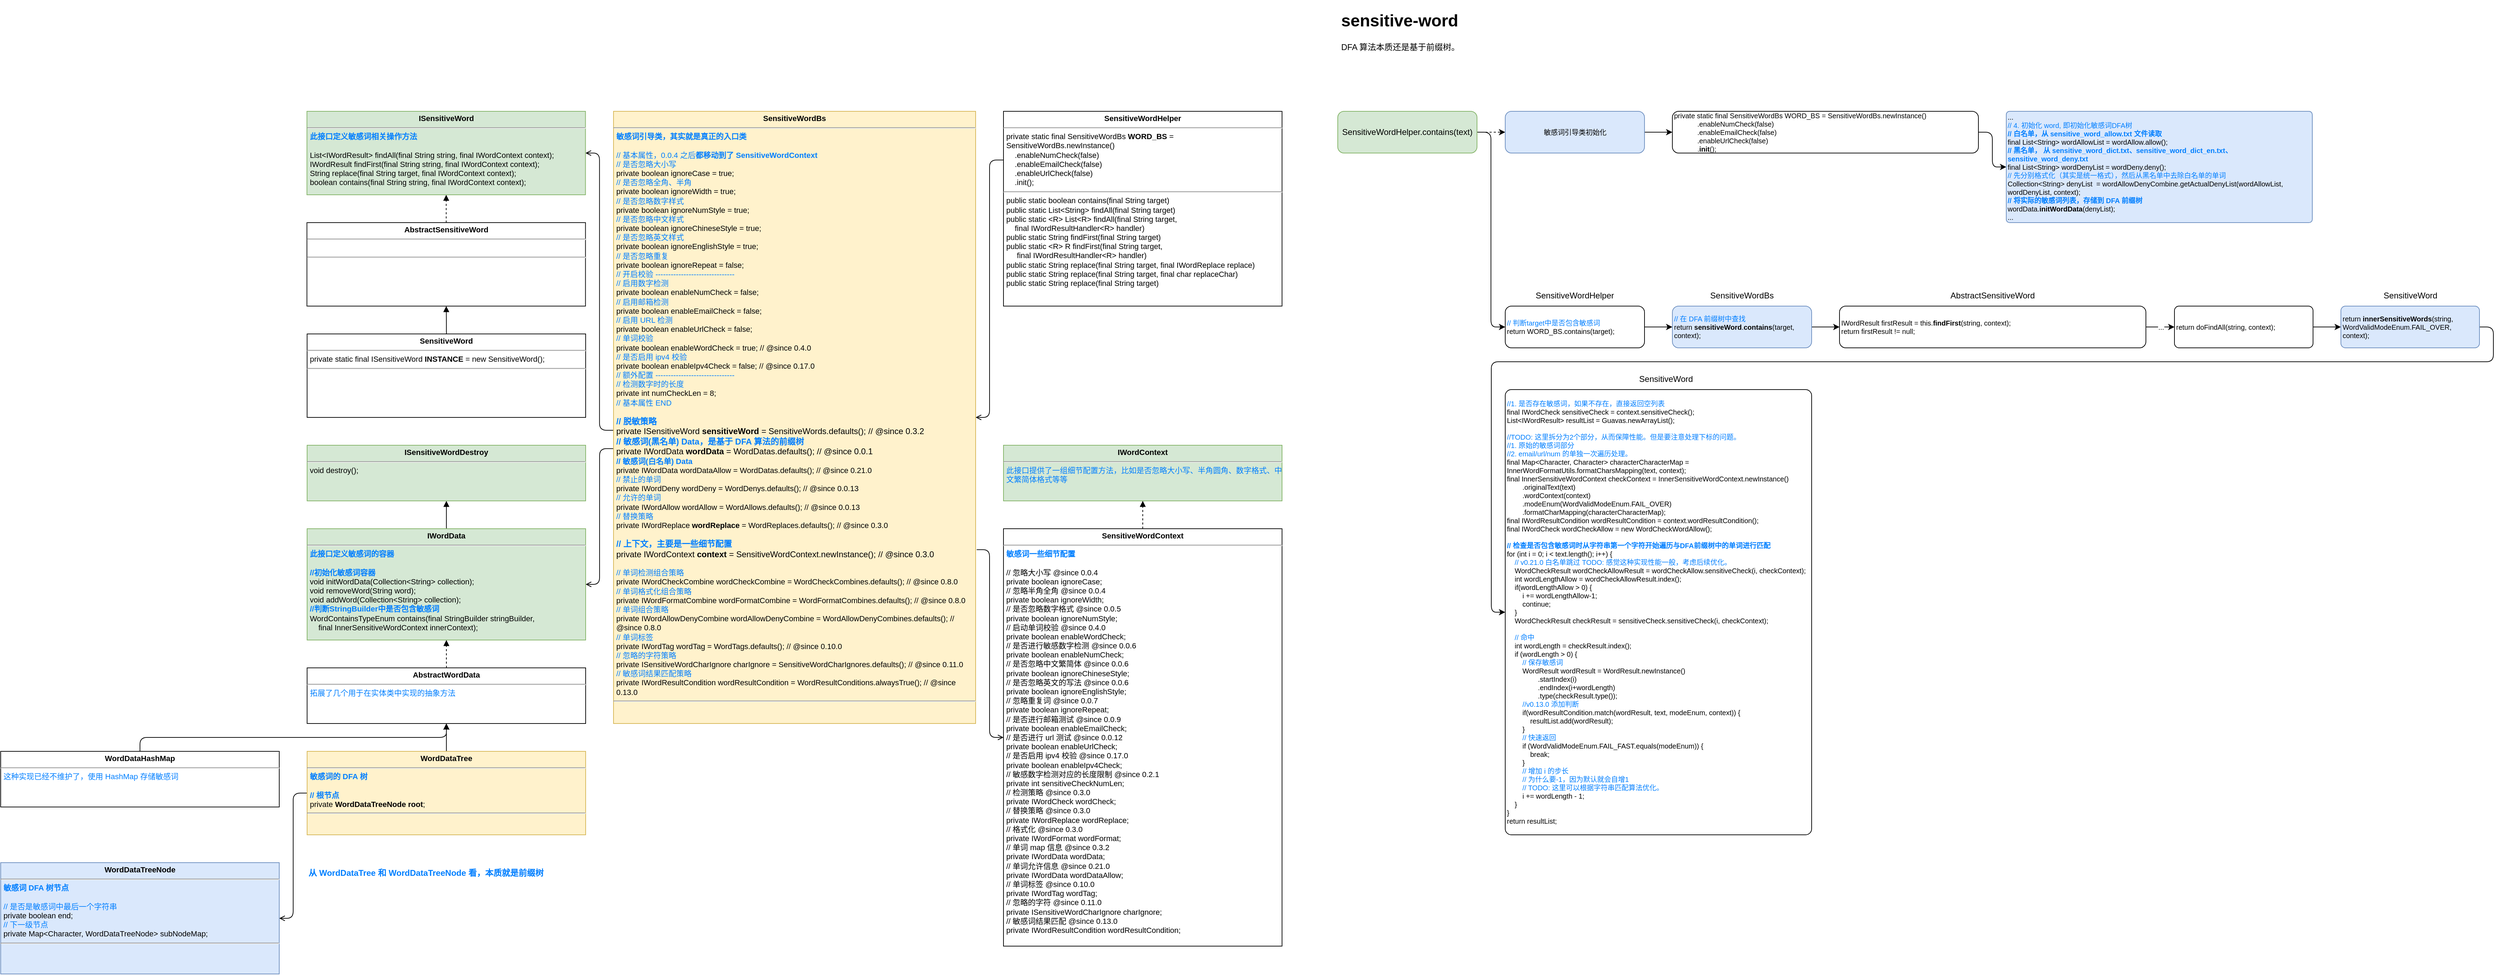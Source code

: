 <mxfile version="21.6.5" type="device">
  <diagram name="第 1 页" id="9-jG8Bx75-vLn99rkrJh">
    <mxGraphModel dx="4687" dy="1352" grid="1" gridSize="10" guides="1" tooltips="1" connect="1" arrows="1" fold="1" page="1" pageScale="1" pageWidth="827" pageHeight="1169" math="0" shadow="0">
      <root>
        <mxCell id="0" />
        <mxCell id="1" parent="0" />
        <mxCell id="nTh2Wce-gcxsKmlugGwa-1" value="&lt;h1&gt;sensitive-word&lt;/h1&gt;&lt;p&gt;DFA 算法本质还是基于前缀树。&lt;/p&gt;" style="text;html=1;strokeColor=none;fillColor=none;spacing=5;spacingTop=-20;whiteSpace=wrap;overflow=hidden;rounded=0;" vertex="1" parent="1">
          <mxGeometry x="40" y="10" width="400" height="110" as="geometry" />
        </mxCell>
        <mxCell id="nTh2Wce-gcxsKmlugGwa-4" style="edgeStyle=orthogonalEdgeStyle;rounded=1;orthogonalLoop=1;jettySize=auto;html=1;exitX=0;exitY=0.25;exitDx=0;exitDy=0;endArrow=open;endFill=0;" edge="1" parent="1" source="nTh2Wce-gcxsKmlugGwa-2" target="nTh2Wce-gcxsKmlugGwa-3">
          <mxGeometry relative="1" as="geometry" />
        </mxCell>
        <mxCell id="nTh2Wce-gcxsKmlugGwa-2" value="&lt;p style=&quot;margin: 4px 0px 0px; text-align: center; font-size: 11px;&quot;&gt;&lt;b style=&quot;font-size: 11px;&quot;&gt;SensitiveWordHelper&lt;/b&gt;&lt;br style=&quot;font-size: 11px;&quot;&gt;&lt;/p&gt;&lt;hr style=&quot;font-size: 11px;&quot;&gt;&lt;p style=&quot;margin: 0px 0px 0px 4px; font-size: 11px;&quot;&gt;private static final SensitiveWordBs &lt;b style=&quot;font-size: 11px;&quot;&gt;WORD_BS&lt;/b&gt; = SensitiveWordBs.newInstance()&lt;/p&gt;&lt;p style=&quot;margin: 0px 0px 0px 4px; font-size: 11px;&quot;&gt;&amp;nbsp; &amp;nbsp; .enableNumCheck(false)&lt;/p&gt;&lt;p style=&quot;margin: 0px 0px 0px 4px; font-size: 11px;&quot;&gt;&amp;nbsp; &amp;nbsp; .enableEmailCheck(false)&lt;/p&gt;&lt;p style=&quot;margin: 0px 0px 0px 4px; font-size: 11px;&quot;&gt;&amp;nbsp; &amp;nbsp; .enableUrlCheck(false)&lt;/p&gt;&lt;p style=&quot;margin: 0px 0px 0px 4px; font-size: 11px;&quot;&gt;&amp;nbsp; &amp;nbsp; .init();&lt;/p&gt;&lt;hr style=&quot;font-size: 11px;&quot;&gt;&lt;p style=&quot;margin: 0px 0px 0px 4px; font-size: 11px;&quot;&gt;public static boolean contains(final String target)&lt;br style=&quot;font-size: 11px;&quot;&gt;&lt;/p&gt;&lt;p style=&quot;margin: 0px 0px 0px 4px; font-size: 11px;&quot;&gt;public static List&amp;lt;String&amp;gt; findAll(final String target)&lt;br style=&quot;font-size: 11px;&quot;&gt;&lt;/p&gt;&lt;p style=&quot;margin: 0px 0px 0px 4px; font-size: 11px;&quot;&gt;public static &amp;lt;R&amp;gt; List&amp;lt;R&amp;gt; findAll(final String target,&lt;/p&gt;&lt;p style=&quot;margin: 0px 0px 0px 4px; font-size: 11px;&quot;&gt;&amp;nbsp; &amp;nbsp; final IWordResultHandler&amp;lt;R&amp;gt; handler)&lt;/p&gt;&lt;p style=&quot;margin: 0px 0px 0px 4px; font-size: 11px;&quot;&gt;public static String findFirst(final String target)&lt;br style=&quot;font-size: 11px;&quot;&gt;&lt;/p&gt;&lt;p style=&quot;border-color: var(--border-color); margin: 0px 0px 0px 4px; font-size: 11px;&quot;&gt;public static &amp;lt;R&amp;gt; R findFirst(final String target,&lt;/p&gt;&lt;p style=&quot;border-color: var(--border-color); margin: 0px 0px 0px 4px; font-size: 11px;&quot;&gt;&amp;nbsp; &amp;nbsp; &amp;nbsp;final IWordResultHandler&amp;lt;R&amp;gt; handler)&lt;/p&gt;&lt;p style=&quot;margin: 0px 0px 0px 4px; font-size: 11px;&quot;&gt;public static String replace(final String target, final IWordReplace replace)&lt;br style=&quot;font-size: 11px;&quot;&gt;&lt;/p&gt;&lt;p style=&quot;margin: 0px 0px 0px 4px; font-size: 11px;&quot;&gt;public static String replace(final String target, final char replaceChar)&lt;br style=&quot;font-size: 11px;&quot;&gt;&lt;/p&gt;&lt;p style=&quot;margin: 0px 0px 0px 4px; font-size: 11px;&quot;&gt;public static String replace(final String target)&lt;br style=&quot;font-size: 11px;&quot;&gt;&lt;/p&gt;&lt;p style=&quot;margin: 0px 0px 0px 4px; font-size: 11px;&quot;&gt;&lt;br style=&quot;font-size: 11px;&quot;&gt;&lt;/p&gt;" style="verticalAlign=top;align=left;overflow=fill;fontSize=11;fontFamily=Helvetica;html=1;whiteSpace=wrap;" vertex="1" parent="1">
          <mxGeometry x="-440" y="160" width="400" height="280" as="geometry" />
        </mxCell>
        <mxCell id="nTh2Wce-gcxsKmlugGwa-25" style="edgeStyle=orthogonalEdgeStyle;rounded=1;orthogonalLoop=1;jettySize=auto;html=1;exitX=0.001;exitY=0.521;exitDx=0;exitDy=0;endArrow=open;endFill=0;exitPerimeter=0;" edge="1" parent="1" source="nTh2Wce-gcxsKmlugGwa-3" target="nTh2Wce-gcxsKmlugGwa-29">
          <mxGeometry relative="1" as="geometry" />
        </mxCell>
        <mxCell id="nTh2Wce-gcxsKmlugGwa-46" style="edgeStyle=orthogonalEdgeStyle;rounded=1;orthogonalLoop=1;jettySize=auto;html=1;exitX=1.003;exitY=0.716;exitDx=0;exitDy=0;endArrow=open;endFill=0;exitPerimeter=0;" edge="1" parent="1" source="nTh2Wce-gcxsKmlugGwa-3" target="nTh2Wce-gcxsKmlugGwa-44">
          <mxGeometry relative="1" as="geometry" />
        </mxCell>
        <mxCell id="nTh2Wce-gcxsKmlugGwa-47" style="edgeStyle=orthogonalEdgeStyle;rounded=1;orthogonalLoop=1;jettySize=auto;html=1;exitX=-0.001;exitY=0.551;exitDx=0;exitDy=0;endArrow=open;endFill=0;exitPerimeter=0;" edge="1" parent="1" source="nTh2Wce-gcxsKmlugGwa-3" target="nTh2Wce-gcxsKmlugGwa-31">
          <mxGeometry relative="1" as="geometry" />
        </mxCell>
        <mxCell id="nTh2Wce-gcxsKmlugGwa-3" value="&lt;p style=&quot;margin: 4px 0px 0px; text-align: center; font-size: 11px;&quot;&gt;&lt;b style=&quot;font-size: 11px;&quot;&gt;SensitiveWordBs&lt;/b&gt;&lt;br style=&quot;font-size: 11px;&quot;&gt;&lt;/p&gt;&lt;hr style=&quot;font-size: 11px;&quot;&gt;&lt;p style=&quot;margin: 0px 0px 0px 4px; font-size: 11px;&quot;&gt;&lt;font color=&quot;#007fff&quot; style=&quot;font-size: 11px;&quot;&gt;&lt;b style=&quot;font-size: 11px;&quot;&gt;敏感词引导类，其实就是真正的入口类&lt;br style=&quot;font-size: 11px;&quot;&gt;&lt;/b&gt;&lt;/font&gt;&lt;br style=&quot;font-size: 11px;&quot;&gt;&lt;/p&gt;&lt;p style=&quot;margin: 0px 0px 0px 4px; font-size: 11px;&quot;&gt;&lt;font color=&quot;#007fff&quot;&gt;// 基本属性，0.0.4 之后&lt;b&gt;都移动到了 SensitiveWordContext&amp;nbsp;&lt;/b&gt;&lt;/font&gt;&lt;/p&gt;&lt;p style=&quot;margin: 0px 0px 0px 4px; font-size: 11px;&quot;&gt;&lt;font color=&quot;#007fff&quot;&gt;// 是否忽略大小写&lt;/font&gt;&lt;/p&gt;&lt;p style=&quot;margin: 0px 0px 0px 4px; font-size: 11px;&quot;&gt;private boolean ignoreCase = true;&lt;/p&gt;&lt;p style=&quot;margin: 0px 0px 0px 4px; font-size: 11px;&quot;&gt;&lt;font color=&quot;#007fff&quot;&gt;// 是否忽略全角、半角&lt;/font&gt;&lt;/p&gt;&lt;p style=&quot;margin: 0px 0px 0px 4px; font-size: 11px;&quot;&gt;private boolean ignoreWidth = true;&lt;/p&gt;&lt;p style=&quot;margin: 0px 0px 0px 4px; font-size: 11px;&quot;&gt;&lt;font color=&quot;#007fff&quot;&gt;// 是否忽略数字样式&lt;/font&gt;&lt;/p&gt;&lt;p style=&quot;margin: 0px 0px 0px 4px; font-size: 11px;&quot;&gt;private boolean ignoreNumStyle = true;&lt;/p&gt;&lt;p style=&quot;margin: 0px 0px 0px 4px; font-size: 11px;&quot;&gt;&lt;font color=&quot;#007fff&quot;&gt;// 是否忽略中文样式&lt;/font&gt;&lt;/p&gt;&lt;p style=&quot;margin: 0px 0px 0px 4px; font-size: 11px;&quot;&gt;private boolean ignoreChineseStyle = true;&lt;/p&gt;&lt;p style=&quot;margin: 0px 0px 0px 4px; font-size: 11px;&quot;&gt;&lt;font color=&quot;#007fff&quot;&gt;// 是否忽略英文样式&lt;/font&gt;&lt;/p&gt;&lt;p style=&quot;margin: 0px 0px 0px 4px; font-size: 11px;&quot;&gt;private boolean ignoreEnglishStyle = true;&lt;/p&gt;&lt;p style=&quot;margin: 0px 0px 0px 4px; font-size: 11px;&quot;&gt;&lt;font color=&quot;#007fff&quot;&gt;// 是否忽略重复&lt;/font&gt;&lt;/p&gt;&lt;p style=&quot;margin: 0px 0px 0px 4px; font-size: 11px;&quot;&gt;private boolean ignoreRepeat = false;&lt;/p&gt;&lt;p style=&quot;margin: 0px 0px 0px 4px; font-size: 11px;&quot;&gt;&lt;font color=&quot;#007fff&quot;&gt;// 开启校验 -------------------------------&lt;/font&gt;&lt;/p&gt;&lt;p style=&quot;margin: 0px 0px 0px 4px; font-size: 11px;&quot;&gt;&lt;font color=&quot;#007fff&quot;&gt;// 启用数字检测&lt;/font&gt;&lt;/p&gt;&lt;p style=&quot;margin: 0px 0px 0px 4px; font-size: 11px;&quot;&gt;private boolean enableNumCheck = false;&lt;/p&gt;&lt;p style=&quot;margin: 0px 0px 0px 4px; font-size: 11px;&quot;&gt;&lt;font color=&quot;#007fff&quot;&gt;// 启用邮箱检测&lt;/font&gt;&lt;/p&gt;&lt;p style=&quot;margin: 0px 0px 0px 4px; font-size: 11px;&quot;&gt;private boolean enableEmailCheck = false;&lt;/p&gt;&lt;p style=&quot;margin: 0px 0px 0px 4px; font-size: 11px;&quot;&gt;&lt;font color=&quot;#007fff&quot;&gt;// 启用 URL 检测&lt;/font&gt;&lt;/p&gt;&lt;p style=&quot;margin: 0px 0px 0px 4px; font-size: 11px;&quot;&gt;private boolean enableUrlCheck = false;&lt;/p&gt;&lt;p style=&quot;margin: 0px 0px 0px 4px; font-size: 11px;&quot;&gt;&lt;font color=&quot;#007fff&quot;&gt;// 单词校验&lt;/font&gt;&lt;/p&gt;&lt;p style=&quot;margin: 0px 0px 0px 4px; font-size: 11px;&quot;&gt;private boolean enableWordCheck = true; // @since 0.4.0&lt;/p&gt;&lt;p style=&quot;margin: 0px 0px 0px 4px; font-size: 11px;&quot;&gt;&lt;font color=&quot;#007fff&quot;&gt;// 是否启用 ipv4 校验&lt;/font&gt;&lt;/p&gt;&lt;p style=&quot;margin: 0px 0px 0px 4px; font-size: 11px;&quot;&gt;private boolean enableIpv4Check = false; // @since 0.17.0&lt;/p&gt;&lt;p style=&quot;margin: 0px 0px 0px 4px; font-size: 11px;&quot;&gt;&lt;font color=&quot;#007fff&quot;&gt;// 额外配置 -------------------------------&lt;/font&gt;&lt;/p&gt;&lt;p style=&quot;margin: 0px 0px 0px 4px; font-size: 11px;&quot;&gt;&lt;font color=&quot;#007fff&quot;&gt;// 检测数字时的长度&lt;/font&gt;&lt;/p&gt;&lt;p style=&quot;margin: 0px 0px 0px 4px; font-size: 11px;&quot;&gt;private int numCheckLen = 8;&lt;/p&gt;&lt;p style=&quot;margin: 0px 0px 0px 4px; font-size: 11px;&quot;&gt;&lt;font color=&quot;#007fff&quot;&gt;// 基本属性 END&amp;nbsp;&lt;/font&gt;&lt;/p&gt;&lt;p style=&quot;margin: 0px 0px 0px 4px; font-size: 11px;&quot;&gt;&lt;br&gt;&lt;/p&gt;&lt;p style=&quot;margin: 0px 0px 0px 4px; font-size: 12px;&quot;&gt;&lt;font style=&quot;font-size: 12px;&quot; color=&quot;#007fff&quot;&gt;&lt;b style=&quot;&quot;&gt;// 脱敏策略&lt;/b&gt;&lt;/font&gt;&lt;/p&gt;&lt;p style=&quot;margin: 0px 0px 0px 4px; font-size: 12px;&quot;&gt;private ISensitiveWord &lt;b&gt;sensitiveWord&lt;/b&gt; = SensitiveWords.defaults(); // @since 0.3.2&lt;/p&gt;&lt;p style=&quot;margin: 0px 0px 0px 4px; font-size: 12px;&quot;&gt;&lt;font style=&quot;font-size: 12px;&quot; color=&quot;#007fff&quot;&gt;&lt;b style=&quot;&quot;&gt;// 敏感词(黑名单) Data，是基于 DFA 算法的前缀树&lt;/b&gt;&lt;/font&gt;&lt;/p&gt;&lt;p style=&quot;margin: 0px 0px 0px 4px; font-size: 12px;&quot;&gt;private IWordData &lt;b&gt;wordData&lt;/b&gt; = WordDatas.defaults(); // @since 0.0.1&lt;/p&gt;&lt;p style=&quot;margin: 0px 0px 0px 4px; font-size: 11px;&quot;&gt;&lt;font color=&quot;#007fff&quot;&gt;&lt;b&gt;// 敏感词(白名单) Data&lt;/b&gt;&lt;/font&gt;&lt;/p&gt;&lt;p style=&quot;margin: 0px 0px 0px 4px; font-size: 11px;&quot;&gt;private IWordData wordDataAllow = WordDatas.defaults(); // @since 0.21.0&lt;/p&gt;&lt;p style=&quot;margin: 0px 0px 0px 4px; font-size: 11px;&quot;&gt;&lt;font color=&quot;#007fff&quot;&gt;// 禁止的单词&lt;/font&gt;&lt;/p&gt;&lt;p style=&quot;margin: 0px 0px 0px 4px; font-size: 11px;&quot;&gt;private IWordDeny wordDeny = WordDenys.defaults(); // @since 0.0.13&lt;/p&gt;&lt;p style=&quot;margin: 0px 0px 0px 4px; font-size: 11px;&quot;&gt;&lt;font color=&quot;#007fff&quot;&gt;// 允许的单词&lt;/font&gt;&lt;/p&gt;&lt;p style=&quot;margin: 0px 0px 0px 4px; font-size: 11px;&quot;&gt;private IWordAllow wordAllow = WordAllows.defaults(); // @since 0.0.13&lt;/p&gt;&lt;p style=&quot;margin: 0px 0px 0px 4px; font-size: 11px;&quot;&gt;&lt;font color=&quot;#007fff&quot;&gt;// 替换策略&lt;/font&gt;&lt;/p&gt;&lt;p style=&quot;margin: 0px 0px 0px 4px; font-size: 11px;&quot;&gt;private IWordReplace &lt;b&gt;wordReplace&lt;/b&gt; = WordReplaces.defaults(); // @since 0.3.0&lt;/p&gt;&lt;p style=&quot;margin: 0px 0px 0px 4px; font-size: 11px;&quot;&gt;&lt;br style=&quot;font-size: 11px;&quot;&gt;&lt;/p&gt;&lt;p style=&quot;margin: 0px 0px 0px 4px; font-size: 12px;&quot;&gt;&lt;font style=&quot;font-size: 12px;&quot; color=&quot;#007fff&quot;&gt;&lt;b style=&quot;&quot;&gt;// 上下文，主要是一些细节配置&lt;/b&gt;&lt;/font&gt;&lt;/p&gt;&lt;p style=&quot;margin: 0px 0px 0px 4px; font-size: 12px;&quot;&gt;private IWordContext &lt;b&gt;context&lt;/b&gt; = SensitiveWordContext.newInstance(); // @since 0.3.0&lt;/p&gt;&lt;p style=&quot;margin: 0px 0px 0px 4px; font-size: 11px;&quot;&gt;&lt;br style=&quot;font-size: 11px;&quot;&gt;&lt;/p&gt;&lt;p style=&quot;margin: 0px 0px 0px 4px; font-size: 11px;&quot;&gt;&lt;font color=&quot;#007fff&quot;&gt;// 单词检测组合策略&lt;/font&gt;&lt;/p&gt;&lt;p style=&quot;margin: 0px 0px 0px 4px; font-size: 11px;&quot;&gt;private IWordCheckCombine wordCheckCombine = WordCheckCombines.defaults(); // @since 0.8.0&lt;/p&gt;&lt;p style=&quot;margin: 0px 0px 0px 4px; font-size: 11px;&quot;&gt;&lt;font color=&quot;#007fff&quot;&gt;// 单词格式化组合策略&lt;/font&gt;&lt;/p&gt;&lt;p style=&quot;margin: 0px 0px 0px 4px; font-size: 11px;&quot;&gt;private IWordFormatCombine wordFormatCombine = WordFormatCombines.defaults(); // @since 0.8.0&lt;/p&gt;&lt;p style=&quot;margin: 0px 0px 0px 4px; font-size: 11px;&quot;&gt;&lt;font color=&quot;#007fff&quot;&gt;// 单词组合策略&lt;/font&gt;&lt;/p&gt;&lt;p style=&quot;margin: 0px 0px 0px 4px; font-size: 11px;&quot;&gt;private IWordAllowDenyCombine wordAllowDenyCombine = WordAllowDenyCombines.defaults(); // @since 0.8.0&lt;/p&gt;&lt;p style=&quot;margin: 0px 0px 0px 4px; font-size: 11px;&quot;&gt;&lt;font color=&quot;#007fff&quot;&gt;// 单词标签&lt;/font&gt;&lt;/p&gt;&lt;p style=&quot;margin: 0px 0px 0px 4px; font-size: 11px;&quot;&gt;private IWordTag wordTag = WordTags.defaults(); // @since 0.10.0&lt;/p&gt;&lt;p style=&quot;margin: 0px 0px 0px 4px; font-size: 11px;&quot;&gt;&lt;font color=&quot;#007fff&quot;&gt;// 忽略的字符策略&lt;/font&gt;&lt;/p&gt;&lt;p style=&quot;margin: 0px 0px 0px 4px; font-size: 11px;&quot;&gt;private ISensitiveWordCharIgnore charIgnore = SensitiveWordCharIgnores.defaults(); // @since 0.11.0&lt;/p&gt;&lt;p style=&quot;margin: 0px 0px 0px 4px; font-size: 11px;&quot;&gt;&lt;font color=&quot;#007fff&quot;&gt;// 敏感词结果匹配策略&lt;/font&gt;&lt;/p&gt;&lt;p style=&quot;margin: 0px 0px 0px 4px; font-size: 11px;&quot;&gt;private IWordResultCondition wordResultCondition = WordResultConditions.alwaysTrue(); // @since 0.13.0&lt;/p&gt;&lt;hr style=&quot;font-size: 11px;&quot;&gt;&lt;p style=&quot;margin: 0px 0px 0px 4px; font-size: 11px;&quot;&gt;&lt;br style=&quot;font-size: 11px;&quot;&gt;&lt;/p&gt;" style="verticalAlign=top;align=left;overflow=fill;fontSize=11;fontFamily=Helvetica;html=1;whiteSpace=wrap;fillColor=#fff2cc;strokeColor=#d6b656;" vertex="1" parent="1">
          <mxGeometry x="-1000" y="160" width="520" height="880" as="geometry" />
        </mxCell>
        <mxCell id="nTh2Wce-gcxsKmlugGwa-7" value="" style="edgeStyle=orthogonalEdgeStyle;rounded=1;orthogonalLoop=1;jettySize=auto;html=1;" edge="1" parent="1" source="nTh2Wce-gcxsKmlugGwa-5" target="nTh2Wce-gcxsKmlugGwa-6">
          <mxGeometry relative="1" as="geometry">
            <Array as="points">
              <mxPoint x="260" y="190" />
              <mxPoint x="260" y="470" />
            </Array>
          </mxGeometry>
        </mxCell>
        <mxCell id="nTh2Wce-gcxsKmlugGwa-49" style="edgeStyle=orthogonalEdgeStyle;rounded=1;orthogonalLoop=1;jettySize=auto;html=1;exitX=1;exitY=0.5;exitDx=0;exitDy=0;dashed=1;" edge="1" parent="1" source="nTh2Wce-gcxsKmlugGwa-5" target="nTh2Wce-gcxsKmlugGwa-48">
          <mxGeometry relative="1" as="geometry" />
        </mxCell>
        <mxCell id="nTh2Wce-gcxsKmlugGwa-5" value="SensitiveWordHelper.contains(text)" style="rounded=1;whiteSpace=wrap;html=1;fillColor=#d5e8d4;strokeColor=#82b366;" vertex="1" parent="1">
          <mxGeometry x="40" y="160" width="200" height="60" as="geometry" />
        </mxCell>
        <mxCell id="nTh2Wce-gcxsKmlugGwa-10" value="" style="edgeStyle=orthogonalEdgeStyle;rounded=1;orthogonalLoop=1;jettySize=auto;html=1;fontSize=10;" edge="1" parent="1" source="nTh2Wce-gcxsKmlugGwa-6" target="nTh2Wce-gcxsKmlugGwa-9">
          <mxGeometry relative="1" as="geometry" />
        </mxCell>
        <mxCell id="nTh2Wce-gcxsKmlugGwa-6" value="&lt;font color=&quot;#007fff&quot;&gt;// 判断target中是否包含敏感词&lt;/font&gt;&lt;br&gt;return WORD_BS.contains(target);" style="rounded=1;whiteSpace=wrap;html=1;fontSize=10;align=left;" vertex="1" parent="1">
          <mxGeometry x="280.52" y="440" width="200" height="60" as="geometry" />
        </mxCell>
        <mxCell id="nTh2Wce-gcxsKmlugGwa-8" value="SensitiveWordHelper" style="text;html=1;align=center;verticalAlign=middle;resizable=0;points=[];autosize=1;strokeColor=none;fillColor=none;" vertex="1" parent="1">
          <mxGeometry x="310" y="410" width="140" height="30" as="geometry" />
        </mxCell>
        <mxCell id="nTh2Wce-gcxsKmlugGwa-13" value="" style="edgeStyle=orthogonalEdgeStyle;rounded=1;orthogonalLoop=1;jettySize=auto;html=1;fontSize=10;" edge="1" parent="1" source="nTh2Wce-gcxsKmlugGwa-9" target="nTh2Wce-gcxsKmlugGwa-12">
          <mxGeometry relative="1" as="geometry" />
        </mxCell>
        <mxCell id="nTh2Wce-gcxsKmlugGwa-9" value="&lt;div style=&quot;&quot;&gt;&lt;font color=&quot;#007fff&quot;&gt;// 在 DFA 前缀树中查找&lt;/font&gt;&lt;/div&gt;return &lt;b style=&quot;font-size: 10px;&quot;&gt;sensitiveWord&lt;/b&gt;.&lt;b style=&quot;font-size: 10px;&quot;&gt;contains&lt;/b&gt;(target, context);" style="rounded=1;whiteSpace=wrap;html=1;fontSize=10;fillColor=#dae8fc;strokeColor=#6c8ebf;align=left;" vertex="1" parent="1">
          <mxGeometry x="520.52" y="440" width="200" height="60" as="geometry" />
        </mxCell>
        <mxCell id="nTh2Wce-gcxsKmlugGwa-11" value="SensitiveWordBs" style="text;html=1;align=center;verticalAlign=middle;resizable=0;points=[];autosize=1;strokeColor=none;fillColor=none;" vertex="1" parent="1">
          <mxGeometry x="565" y="410" width="110" height="30" as="geometry" />
        </mxCell>
        <mxCell id="nTh2Wce-gcxsKmlugGwa-16" value="" style="edgeStyle=orthogonalEdgeStyle;rounded=1;orthogonalLoop=1;jettySize=auto;html=1;fontSize=10;" edge="1" parent="1" source="nTh2Wce-gcxsKmlugGwa-12" target="nTh2Wce-gcxsKmlugGwa-15">
          <mxGeometry relative="1" as="geometry" />
        </mxCell>
        <mxCell id="nTh2Wce-gcxsKmlugGwa-17" value="..." style="edgeLabel;html=1;align=center;verticalAlign=middle;resizable=0;points=[];fontSize=10;" vertex="1" connectable="0" parent="nTh2Wce-gcxsKmlugGwa-16">
          <mxGeometry x="0.024" y="1" relative="1" as="geometry">
            <mxPoint y="1" as="offset" />
          </mxGeometry>
        </mxCell>
        <mxCell id="nTh2Wce-gcxsKmlugGwa-12" value="IWordResult firstResult = this.&lt;b style=&quot;font-size: 10px;&quot;&gt;findFirst&lt;/b&gt;(string, context);&lt;br style=&quot;font-size: 10px;&quot;&gt;return firstResult != null;" style="rounded=1;whiteSpace=wrap;html=1;align=left;fontSize=10;" vertex="1" parent="1">
          <mxGeometry x="760.52" y="440" width="440" height="60" as="geometry" />
        </mxCell>
        <mxCell id="nTh2Wce-gcxsKmlugGwa-14" value="AbstractSensitiveWord" style="text;html=1;align=center;verticalAlign=middle;resizable=0;points=[];autosize=1;strokeColor=none;fillColor=none;" vertex="1" parent="1">
          <mxGeometry x="910" y="410" width="140" height="30" as="geometry" />
        </mxCell>
        <mxCell id="nTh2Wce-gcxsKmlugGwa-19" value="" style="edgeStyle=orthogonalEdgeStyle;rounded=1;orthogonalLoop=1;jettySize=auto;html=1;fontSize=10;" edge="1" parent="1" source="nTh2Wce-gcxsKmlugGwa-15" target="nTh2Wce-gcxsKmlugGwa-18">
          <mxGeometry relative="1" as="geometry" />
        </mxCell>
        <mxCell id="nTh2Wce-gcxsKmlugGwa-15" value="return doFindAll(string, context);" style="rounded=1;whiteSpace=wrap;html=1;align=left;arcSize=11;fontSize=10;" vertex="1" parent="1">
          <mxGeometry x="1241.52" y="440" width="199" height="60" as="geometry" />
        </mxCell>
        <mxCell id="nTh2Wce-gcxsKmlugGwa-22" style="edgeStyle=orthogonalEdgeStyle;rounded=1;orthogonalLoop=1;jettySize=auto;html=1;exitX=1;exitY=0.5;exitDx=0;exitDy=0;entryX=0;entryY=0.5;entryDx=0;entryDy=0;" edge="1" parent="1" source="nTh2Wce-gcxsKmlugGwa-18" target="nTh2Wce-gcxsKmlugGwa-21">
          <mxGeometry relative="1" as="geometry">
            <Array as="points">
              <mxPoint x="1699.52" y="470" />
              <mxPoint x="1699.52" y="520" />
              <mxPoint x="260.52" y="520" />
              <mxPoint x="260.52" y="880" />
            </Array>
          </mxGeometry>
        </mxCell>
        <mxCell id="nTh2Wce-gcxsKmlugGwa-18" value="return &lt;b style=&quot;font-size: 10px;&quot;&gt;innerSensitiveWords&lt;/b&gt;(string, WordValidModeEnum.FAIL_OVER, context);" style="rounded=1;whiteSpace=wrap;html=1;align=left;arcSize=11;fillColor=#dae8fc;strokeColor=#6c8ebf;fontSize=10;" vertex="1" parent="1">
          <mxGeometry x="1480.52" y="440" width="199" height="60" as="geometry" />
        </mxCell>
        <mxCell id="nTh2Wce-gcxsKmlugGwa-20" value="SensitiveWord" style="text;html=1;align=center;verticalAlign=middle;resizable=0;points=[];autosize=1;strokeColor=none;fillColor=none;" vertex="1" parent="1">
          <mxGeometry x="1530.02" y="410" width="100" height="30" as="geometry" />
        </mxCell>
        <mxCell id="nTh2Wce-gcxsKmlugGwa-21" value="&lt;div style=&quot;font-size: 10px;&quot;&gt;&lt;font color=&quot;#007fff&quot;&gt;//1. 是否存在敏感词，如果不存在，直接返回空列表&lt;/font&gt;&lt;/div&gt;&lt;div style=&quot;font-size: 10px;&quot;&gt;final IWordCheck sensitiveCheck = context.sensitiveCheck();&lt;/div&gt;&lt;div style=&quot;font-size: 10px;&quot;&gt;List&amp;lt;IWordResult&amp;gt; resultList = Guavas.newArrayList();&lt;/div&gt;&lt;div style=&quot;font-size: 10px;&quot;&gt;&lt;br style=&quot;font-size: 10px;&quot;&gt;&lt;/div&gt;&lt;div style=&quot;font-size: 10px;&quot;&gt;&lt;font color=&quot;#007fff&quot;&gt;//TODO: 这里拆分为2个部分，从而保障性能。但是要注意处理下标的问题。&lt;/font&gt;&lt;/div&gt;&lt;div style=&quot;font-size: 10px;&quot;&gt;&lt;font color=&quot;#007fff&quot;&gt;//1. 原始的敏感词部分&lt;/font&gt;&lt;/div&gt;&lt;div style=&quot;font-size: 10px;&quot;&gt;&lt;font color=&quot;#007fff&quot;&gt;//2. email/url/num 的单独一次遍历处理。&lt;/font&gt;&lt;/div&gt;&lt;div style=&quot;font-size: 10px;&quot;&gt;final Map&amp;lt;Character, Character&amp;gt; characterCharacterMap = InnerWordFormatUtils.formatCharsMapping(text, context);&lt;/div&gt;&lt;div style=&quot;font-size: 10px;&quot;&gt;final InnerSensitiveWordContext checkContext = InnerSensitiveWordContext.newInstance()&lt;/div&gt;&lt;div style=&quot;font-size: 10px;&quot;&gt;&amp;nbsp; &amp;nbsp; &amp;nbsp; &amp;nbsp; .originalText(text)&lt;/div&gt;&lt;div style=&quot;font-size: 10px;&quot;&gt;&amp;nbsp; &amp;nbsp; &amp;nbsp; &amp;nbsp; .wordContext(context)&lt;/div&gt;&lt;div style=&quot;font-size: 10px;&quot;&gt;&amp;nbsp; &amp;nbsp; &amp;nbsp; &amp;nbsp; .modeEnum(WordValidModeEnum.FAIL_OVER)&lt;/div&gt;&lt;div style=&quot;font-size: 10px;&quot;&gt;&amp;nbsp; &amp;nbsp; &amp;nbsp; &amp;nbsp; .formatCharMapping(characterCharacterMap);&lt;/div&gt;&lt;div style=&quot;font-size: 10px;&quot;&gt;final IWordResultCondition wordResultCondition = context.wordResultCondition();&lt;/div&gt;&lt;div style=&quot;font-size: 10px;&quot;&gt;final IWordCheck wordCheckAllow = new WordCheckWordAllow();&lt;/div&gt;&lt;div style=&quot;font-size: 10px;&quot;&gt;&lt;br style=&quot;font-size: 10px;&quot;&gt;&lt;/div&gt;&lt;div style=&quot;font-size: 10px;&quot;&gt;&lt;b&gt;&lt;font color=&quot;#007fff&quot;&gt;// 检查是否包含敏感词时从字符串第一个字符开始遍历与DFA前缀树中的单词进行匹配&lt;/font&gt;&lt;/b&gt;&lt;/div&gt;&lt;div style=&quot;font-size: 10px;&quot;&gt;for (int i = 0; i &amp;lt; text.length(); i++) {&lt;/div&gt;&lt;div style=&quot;font-size: 10px;&quot;&gt;&lt;font color=&quot;#007fff&quot;&gt;&amp;nbsp; &amp;nbsp; // v0.21.0 白名单跳过 TODO: 感觉这种实现性能一般，考虑后续优化。&lt;/font&gt;&lt;/div&gt;&lt;div style=&quot;font-size: 10px;&quot;&gt;&amp;nbsp; &amp;nbsp; WordCheckResult wordCheckAllowResult = wordCheckAllow.sensitiveCheck(i, checkContext);&lt;/div&gt;&lt;div style=&quot;font-size: 10px;&quot;&gt;&amp;nbsp; &amp;nbsp; int wordLengthAllow = wordCheckAllowResult.index();&lt;/div&gt;&lt;div style=&quot;font-size: 10px;&quot;&gt;&amp;nbsp; &amp;nbsp; if(wordLengthAllow &amp;gt; 0) {&lt;/div&gt;&lt;div style=&quot;font-size: 10px;&quot;&gt;&amp;nbsp; &amp;nbsp; &amp;nbsp; &amp;nbsp; i += wordLengthAllow-1;&lt;/div&gt;&lt;div style=&quot;font-size: 10px;&quot;&gt;&amp;nbsp; &amp;nbsp; &amp;nbsp; &amp;nbsp; continue;&lt;/div&gt;&lt;div style=&quot;font-size: 10px;&quot;&gt;&amp;nbsp; &amp;nbsp; }&lt;/div&gt;&lt;div style=&quot;font-size: 10px;&quot;&gt;&amp;nbsp; &amp;nbsp; WordCheckResult checkResult = sensitiveCheck.sensitiveCheck(i, checkContext);&lt;/div&gt;&lt;div style=&quot;font-size: 10px;&quot;&gt;&lt;br style=&quot;font-size: 10px;&quot;&gt;&lt;/div&gt;&lt;div style=&quot;font-size: 10px;&quot;&gt;&lt;font color=&quot;#007fff&quot;&gt;&amp;nbsp; &amp;nbsp; // 命中&lt;/font&gt;&lt;/div&gt;&lt;div style=&quot;font-size: 10px;&quot;&gt;&amp;nbsp; &amp;nbsp; int wordLength = checkResult.index();&lt;/div&gt;&lt;div style=&quot;font-size: 10px;&quot;&gt;&amp;nbsp; &amp;nbsp; if (wordLength &amp;gt; 0) {&lt;/div&gt;&lt;div style=&quot;font-size: 10px;&quot;&gt;&lt;font color=&quot;#007fff&quot;&gt;&amp;nbsp; &amp;nbsp; &amp;nbsp; &amp;nbsp; // 保存敏感词&lt;/font&gt;&lt;/div&gt;&lt;div style=&quot;font-size: 10px;&quot;&gt;&amp;nbsp; &amp;nbsp; &amp;nbsp; &amp;nbsp; WordResult wordResult = WordResult.newInstance()&lt;/div&gt;&lt;div style=&quot;font-size: 10px;&quot;&gt;&amp;nbsp; &amp;nbsp; &amp;nbsp; &amp;nbsp; &amp;nbsp; &amp;nbsp; &amp;nbsp; &amp;nbsp; .startIndex(i)&lt;/div&gt;&lt;div style=&quot;font-size: 10px;&quot;&gt;&amp;nbsp; &amp;nbsp; &amp;nbsp; &amp;nbsp; &amp;nbsp; &amp;nbsp; &amp;nbsp; &amp;nbsp; .endIndex(i+wordLength)&lt;/div&gt;&lt;div style=&quot;font-size: 10px;&quot;&gt;&amp;nbsp; &amp;nbsp; &amp;nbsp; &amp;nbsp; &amp;nbsp; &amp;nbsp; &amp;nbsp; &amp;nbsp; .type(checkResult.type());&lt;/div&gt;&lt;div style=&quot;font-size: 10px;&quot;&gt;&lt;font color=&quot;#007fff&quot;&gt;&amp;nbsp; &amp;nbsp; &amp;nbsp; &amp;nbsp; //v0.13.0 添加判断&lt;/font&gt;&lt;/div&gt;&lt;div style=&quot;font-size: 10px;&quot;&gt;&amp;nbsp; &amp;nbsp; &amp;nbsp; &amp;nbsp; if(wordResultCondition.match(wordResult, text, modeEnum, context)) {&lt;/div&gt;&lt;div style=&quot;font-size: 10px;&quot;&gt;&amp;nbsp; &amp;nbsp; &amp;nbsp; &amp;nbsp; &amp;nbsp; &amp;nbsp; resultList.add(wordResult);&lt;/div&gt;&lt;div style=&quot;font-size: 10px;&quot;&gt;&amp;nbsp; &amp;nbsp; &amp;nbsp; &amp;nbsp; }&lt;/div&gt;&lt;div style=&quot;font-size: 10px;&quot;&gt;&lt;font color=&quot;#007fff&quot;&gt;&amp;nbsp; &amp;nbsp; &amp;nbsp; &amp;nbsp; // 快速返回&lt;/font&gt;&lt;/div&gt;&lt;div style=&quot;font-size: 10px;&quot;&gt;&amp;nbsp; &amp;nbsp; &amp;nbsp; &amp;nbsp; if (WordValidModeEnum.FAIL_FAST.equals(modeEnum)) {&lt;/div&gt;&lt;div style=&quot;font-size: 10px;&quot;&gt;&amp;nbsp; &amp;nbsp; &amp;nbsp; &amp;nbsp; &amp;nbsp; &amp;nbsp; break;&lt;/div&gt;&lt;div style=&quot;font-size: 10px;&quot;&gt;&amp;nbsp; &amp;nbsp; &amp;nbsp; &amp;nbsp; }&lt;/div&gt;&lt;div style=&quot;font-size: 10px;&quot;&gt;&lt;font color=&quot;#007fff&quot;&gt;&amp;nbsp; &amp;nbsp; &amp;nbsp; &amp;nbsp; // 增加 i 的步长&lt;/font&gt;&lt;/div&gt;&lt;div style=&quot;font-size: 10px;&quot;&gt;&lt;font color=&quot;#007fff&quot;&gt;&amp;nbsp; &amp;nbsp; &amp;nbsp; &amp;nbsp; // 为什么要-1，因为默认就会自增1&lt;/font&gt;&lt;/div&gt;&lt;div style=&quot;font-size: 10px;&quot;&gt;&lt;font color=&quot;#007fff&quot;&gt;&amp;nbsp; &amp;nbsp; &amp;nbsp; &amp;nbsp; // TODO: 这里可以根据字符串匹配算法优化。&lt;/font&gt;&lt;/div&gt;&lt;div style=&quot;font-size: 10px;&quot;&gt;&amp;nbsp; &amp;nbsp; &amp;nbsp; &amp;nbsp; i += wordLength - 1;&lt;/div&gt;&lt;div style=&quot;font-size: 10px;&quot;&gt;&amp;nbsp; &amp;nbsp; }&lt;/div&gt;&lt;div style=&quot;font-size: 10px;&quot;&gt;}&lt;/div&gt;&lt;div style=&quot;font-size: 10px;&quot;&gt;return resultList;&lt;/div&gt;" style="rounded=1;whiteSpace=wrap;html=1;align=left;arcSize=2;fontSize=10;" vertex="1" parent="1">
          <mxGeometry x="280.52" y="560" width="440" height="640" as="geometry" />
        </mxCell>
        <mxCell id="nTh2Wce-gcxsKmlugGwa-23" value="SensitiveWord" style="text;html=1;align=center;verticalAlign=middle;resizable=0;points=[];autosize=1;strokeColor=none;fillColor=none;" vertex="1" parent="1">
          <mxGeometry x="460.52" y="530" width="100" height="30" as="geometry" />
        </mxCell>
        <mxCell id="nTh2Wce-gcxsKmlugGwa-30" style="edgeStyle=orthogonalEdgeStyle;rounded=1;orthogonalLoop=1;jettySize=auto;html=1;exitX=0.5;exitY=0;exitDx=0;exitDy=0;endArrow=block;endFill=1;dashed=1;" edge="1" parent="1" source="nTh2Wce-gcxsKmlugGwa-24" target="nTh2Wce-gcxsKmlugGwa-29">
          <mxGeometry relative="1" as="geometry" />
        </mxCell>
        <mxCell id="nTh2Wce-gcxsKmlugGwa-24" value="&lt;p style=&quot;margin: 4px 0px 0px; text-align: center;&quot;&gt;&lt;b&gt;AbstractSensitiveWord&lt;/b&gt;&lt;br style=&quot;font-size: 11px;&quot;&gt;&lt;/p&gt;&lt;hr style=&quot;font-size: 11px;&quot;&gt;&lt;p style=&quot;margin: 0px 0px 0px 4px;&quot;&gt;&lt;br&gt;&lt;/p&gt;&lt;hr style=&quot;font-size: 11px;&quot;&gt;&lt;p style=&quot;margin: 0px 0px 0px 4px; font-size: 11px;&quot;&gt;&lt;br&gt;&lt;/p&gt;&lt;p style=&quot;margin: 0px 0px 0px 4px; font-size: 11px;&quot;&gt;&lt;br style=&quot;font-size: 11px;&quot;&gt;&lt;/p&gt;" style="verticalAlign=top;align=left;overflow=fill;fontSize=11;fontFamily=Helvetica;html=1;whiteSpace=wrap;" vertex="1" parent="1">
          <mxGeometry x="-1440.25" y="320" width="400" height="120" as="geometry" />
        </mxCell>
        <mxCell id="nTh2Wce-gcxsKmlugGwa-27" style="edgeStyle=orthogonalEdgeStyle;rounded=1;orthogonalLoop=1;jettySize=auto;html=1;exitX=0.5;exitY=0;exitDx=0;exitDy=0;endArrow=block;endFill=1;" edge="1" parent="1" source="nTh2Wce-gcxsKmlugGwa-26" target="nTh2Wce-gcxsKmlugGwa-24">
          <mxGeometry relative="1" as="geometry" />
        </mxCell>
        <mxCell id="nTh2Wce-gcxsKmlugGwa-26" value="&lt;p style=&quot;margin: 4px 0px 0px; text-align: center;&quot;&gt;&lt;b&gt;SensitiveWord&lt;/b&gt;&lt;br style=&quot;font-size: 11px;&quot;&gt;&lt;/p&gt;&lt;hr style=&quot;font-size: 11px;&quot;&gt;&lt;p style=&quot;margin: 0px 0px 0px 4px;&quot;&gt;private static final ISensitiveWord &lt;b&gt;INSTANCE&lt;/b&gt; = new SensitiveWord();&lt;br&gt;&lt;/p&gt;&lt;hr style=&quot;font-size: 11px;&quot;&gt;&lt;p style=&quot;margin: 0px 0px 0px 4px; font-size: 11px;&quot;&gt;&lt;br&gt;&lt;/p&gt;&lt;p style=&quot;margin: 0px 0px 0px 4px; font-size: 11px;&quot;&gt;&lt;br style=&quot;font-size: 11px;&quot;&gt;&lt;/p&gt;" style="verticalAlign=top;align=left;overflow=fill;fontSize=11;fontFamily=Helvetica;html=1;whiteSpace=wrap;" vertex="1" parent="1">
          <mxGeometry x="-1440" y="480" width="400" height="120" as="geometry" />
        </mxCell>
        <mxCell id="nTh2Wce-gcxsKmlugGwa-29" value="&lt;p style=&quot;margin: 4px 0px 0px; text-align: center;&quot;&gt;&lt;b&gt;ISensitiveWord&lt;/b&gt;&lt;br style=&quot;font-size: 11px;&quot;&gt;&lt;/p&gt;&lt;hr style=&quot;font-size: 11px;&quot;&gt;&lt;p style=&quot;margin: 0px 0px 0px 4px;&quot;&gt;&lt;font color=&quot;#007fff&quot;&gt;&lt;b&gt;此接口定义敏感词相关操作方法&lt;/b&gt;&lt;/font&gt;&lt;/p&gt;&lt;p style=&quot;margin: 0px 0px 0px 4px;&quot;&gt;&lt;br&gt;&lt;/p&gt;&lt;p style=&quot;margin: 0px 0px 0px 4px;&quot;&gt;List&amp;lt;IWordResult&amp;gt; findAll(final String string,&lt;span style=&quot;background-color: initial;&quot;&gt;&amp;nbsp;final IWordContext context);&lt;/span&gt;&lt;/p&gt;&lt;p style=&quot;margin: 0px 0px 0px 4px;&quot;&gt;IWordResult findFirst(final String string,&amp;nbsp;final IWordContext context);&lt;br&gt;&lt;/p&gt;&lt;p style=&quot;margin: 0px 0px 0px 4px;&quot;&gt;String replace(final String target,&amp;nbsp;final IWordContext context);&lt;br&gt;&lt;/p&gt;&lt;p style=&quot;margin: 0px 0px 0px 4px;&quot;&gt;boolean contains(final String string,&amp;nbsp;&lt;span style=&quot;background-color: initial;&quot;&gt;final IWordContext context);&lt;/span&gt;&lt;/p&gt;" style="verticalAlign=top;align=left;overflow=fill;fontSize=11;fontFamily=Helvetica;html=1;whiteSpace=wrap;fillColor=#d5e8d4;strokeColor=#82b366;" vertex="1" parent="1">
          <mxGeometry x="-1440.25" y="160" width="400" height="120" as="geometry" />
        </mxCell>
        <mxCell id="nTh2Wce-gcxsKmlugGwa-33" style="edgeStyle=orthogonalEdgeStyle;rounded=1;orthogonalLoop=1;jettySize=auto;html=1;exitX=0.5;exitY=0;exitDx=0;exitDy=0;endArrow=block;endFill=1;" edge="1" parent="1" source="nTh2Wce-gcxsKmlugGwa-31" target="nTh2Wce-gcxsKmlugGwa-32">
          <mxGeometry relative="1" as="geometry" />
        </mxCell>
        <mxCell id="nTh2Wce-gcxsKmlugGwa-31" value="&lt;p style=&quot;margin: 4px 0px 0px; text-align: center;&quot;&gt;&lt;b&gt;IWordData&lt;/b&gt;&lt;br style=&quot;font-size: 11px;&quot;&gt;&lt;/p&gt;&lt;hr style=&quot;font-size: 11px;&quot;&gt;&lt;p style=&quot;margin: 0px 0px 0px 4px;&quot;&gt;&lt;/p&gt;&lt;p style=&quot;margin: 0px 0px 0px 4px;&quot;&gt;&lt;font color=&quot;#007fff&quot;&gt;&lt;b&gt;此接口定义敏感词的容器&lt;/b&gt;&lt;/font&gt;&lt;/p&gt;&lt;p style=&quot;margin: 0px 0px 0px 4px;&quot;&gt;&lt;font color=&quot;#007fff&quot;&gt;&lt;b&gt;&lt;br&gt;&lt;/b&gt;&lt;/font&gt;&lt;/p&gt;&lt;p style=&quot;margin: 0px 0px 0px 4px;&quot;&gt;&lt;font color=&quot;#007fff&quot;&gt;&lt;b&gt;//初始化敏感词容器&lt;/b&gt;&lt;/font&gt;&lt;/p&gt;&lt;p style=&quot;margin: 0px 0px 0px 4px;&quot;&gt;void initWordData(Collection&amp;lt;String&amp;gt; collection);&lt;br&gt;void removeWord(String word);&lt;br&gt;&lt;/p&gt;&lt;p style=&quot;margin: 0px 0px 0px 4px;&quot;&gt;void addWord(Collection&amp;lt;String&amp;gt; collection);&lt;br&gt;&lt;/p&gt;&lt;p style=&quot;margin: 0px 0px 0px 4px;&quot;&gt;&lt;font color=&quot;#007fff&quot;&gt;&lt;b&gt;//判断StringBuilder中是否包含敏感词&lt;/b&gt;&lt;/font&gt;&lt;/p&gt;&lt;p style=&quot;margin: 0px 0px 0px 4px;&quot;&gt;WordContainsTypeEnum contains(final StringBuilder stringBuilder,&lt;/p&gt;&lt;p style=&quot;margin: 0px 0px 0px 4px;&quot;&gt;&amp;nbsp; &amp;nbsp; final InnerSensitiveWordContext innerContext);&lt;/p&gt;" style="verticalAlign=top;align=left;overflow=fill;fontSize=11;fontFamily=Helvetica;html=1;whiteSpace=wrap;fillColor=#d5e8d4;strokeColor=#82b366;" vertex="1" parent="1">
          <mxGeometry x="-1440" y="760" width="400" height="160" as="geometry" />
        </mxCell>
        <mxCell id="nTh2Wce-gcxsKmlugGwa-32" value="&lt;p style=&quot;margin: 4px 0px 0px; text-align: center;&quot;&gt;&lt;b&gt;ISensitiveWordDestroy&lt;/b&gt;&lt;br style=&quot;font-size: 11px;&quot;&gt;&lt;/p&gt;&lt;hr style=&quot;font-size: 11px;&quot;&gt;&lt;p style=&quot;margin: 0px 0px 0px 4px;&quot;&gt;&lt;/p&gt;&lt;p style=&quot;margin: 0px 0px 0px 4px;&quot;&gt;void destroy();&lt;br&gt;&lt;/p&gt;" style="verticalAlign=top;align=left;overflow=fill;fontSize=11;fontFamily=Helvetica;html=1;whiteSpace=wrap;fillColor=#d5e8d4;strokeColor=#82b366;" vertex="1" parent="1">
          <mxGeometry x="-1440" y="640" width="400" height="80" as="geometry" />
        </mxCell>
        <mxCell id="nTh2Wce-gcxsKmlugGwa-35" style="edgeStyle=orthogonalEdgeStyle;rounded=1;orthogonalLoop=1;jettySize=auto;html=1;exitX=0.5;exitY=0;exitDx=0;exitDy=0;endArrow=block;endFill=1;dashed=1;" edge="1" parent="1" source="nTh2Wce-gcxsKmlugGwa-34" target="nTh2Wce-gcxsKmlugGwa-31">
          <mxGeometry relative="1" as="geometry" />
        </mxCell>
        <mxCell id="nTh2Wce-gcxsKmlugGwa-34" value="&lt;p style=&quot;margin: 4px 0px 0px; text-align: center;&quot;&gt;&lt;b&gt;AbstractWordData&lt;/b&gt;&lt;br style=&quot;font-size: 11px;&quot;&gt;&lt;/p&gt;&lt;hr style=&quot;font-size: 11px;&quot;&gt;&lt;p style=&quot;margin: 0px 0px 0px 4px;&quot;&gt;&lt;/p&gt;&lt;p style=&quot;margin: 0px 0px 0px 4px;&quot;&gt;&lt;font color=&quot;#007fff&quot;&gt;拓展了几个用于在实体类中实现的抽象方法&lt;/font&gt;&lt;/p&gt;" style="verticalAlign=top;align=left;overflow=fill;fontSize=11;fontFamily=Helvetica;html=1;whiteSpace=wrap;" vertex="1" parent="1">
          <mxGeometry x="-1440" y="960" width="400" height="80" as="geometry" />
        </mxCell>
        <mxCell id="nTh2Wce-gcxsKmlugGwa-37" style="edgeStyle=orthogonalEdgeStyle;rounded=1;orthogonalLoop=1;jettySize=auto;html=1;endArrow=block;endFill=1;" edge="1" parent="1" source="nTh2Wce-gcxsKmlugGwa-40" target="nTh2Wce-gcxsKmlugGwa-34">
          <mxGeometry relative="1" as="geometry">
            <mxPoint x="-1240" y="1080" as="sourcePoint" />
          </mxGeometry>
        </mxCell>
        <mxCell id="nTh2Wce-gcxsKmlugGwa-39" style="edgeStyle=orthogonalEdgeStyle;rounded=1;orthogonalLoop=1;jettySize=auto;html=1;exitX=0.5;exitY=0;exitDx=0;exitDy=0;entryX=0.5;entryY=1;entryDx=0;entryDy=0;" edge="1" parent="1" source="nTh2Wce-gcxsKmlugGwa-38" target="nTh2Wce-gcxsKmlugGwa-34">
          <mxGeometry relative="1" as="geometry" />
        </mxCell>
        <mxCell id="nTh2Wce-gcxsKmlugGwa-38" value="&lt;p style=&quot;margin: 4px 0px 0px; text-align: center;&quot;&gt;&lt;b&gt;WordDataHashMap&lt;/b&gt;&lt;br style=&quot;font-size: 11px;&quot;&gt;&lt;/p&gt;&lt;hr style=&quot;font-size: 11px;&quot;&gt;&lt;p style=&quot;margin: 0px 0px 0px 4px;&quot;&gt;&lt;/p&gt;&lt;p style=&quot;margin: 0px 0px 0px 4px;&quot;&gt;&lt;font color=&quot;#007fff&quot;&gt;这种实现已经不维护了，使用 HashMap 存储敏感词&lt;/font&gt;&lt;/p&gt;" style="verticalAlign=top;align=left;overflow=fill;fontSize=11;fontFamily=Helvetica;html=1;whiteSpace=wrap;" vertex="1" parent="1">
          <mxGeometry x="-1880" y="1080" width="400" height="80" as="geometry" />
        </mxCell>
        <mxCell id="nTh2Wce-gcxsKmlugGwa-42" style="edgeStyle=orthogonalEdgeStyle;rounded=1;orthogonalLoop=1;jettySize=auto;html=1;exitX=0;exitY=0.5;exitDx=0;exitDy=0;entryX=1;entryY=0.5;entryDx=0;entryDy=0;endArrow=open;endFill=0;" edge="1" parent="1" source="nTh2Wce-gcxsKmlugGwa-40" target="nTh2Wce-gcxsKmlugGwa-41">
          <mxGeometry relative="1" as="geometry" />
        </mxCell>
        <mxCell id="nTh2Wce-gcxsKmlugGwa-40" value="&lt;p style=&quot;margin: 4px 0px 0px; text-align: center;&quot;&gt;&lt;b&gt;WordDataTree&lt;/b&gt;&lt;br style=&quot;font-size: 11px;&quot;&gt;&lt;/p&gt;&lt;hr style=&quot;font-size: 11px;&quot;&gt;&lt;p style=&quot;border-color: var(--border-color); margin: 0px 0px 0px 4px;&quot;&gt;&lt;font style=&quot;border-color: var(--border-color);&quot; color=&quot;#007fff&quot;&gt;&lt;b style=&quot;border-color: var(--border-color);&quot;&gt;敏感词的 DFA 树&lt;br style=&quot;border-color: var(--border-color);&quot;&gt;&lt;/b&gt;&lt;/font&gt;&lt;/p&gt;&lt;p style=&quot;border-color: var(--border-color); margin: 0px 0px 0px 4px;&quot;&gt;&lt;font style=&quot;border-color: var(--border-color);&quot; color=&quot;#007fff&quot;&gt;&lt;b style=&quot;border-color: var(--border-color);&quot;&gt;&lt;br&gt;&lt;/b&gt;&lt;/font&gt;&lt;/p&gt;&lt;p style=&quot;border-color: var(--border-color); margin: 0px 0px 0px 4px;&quot;&gt;&lt;font style=&quot;border-color: var(--border-color);&quot; color=&quot;#007fff&quot;&gt;&lt;b style=&quot;border-color: var(--border-color);&quot;&gt;// 根节点&lt;/b&gt;&lt;/font&gt;&lt;/p&gt;&lt;p style=&quot;border-color: var(--border-color); margin: 0px 0px 0px 4px;&quot;&gt;private &lt;b&gt;WordDataTreeNode&lt;/b&gt; &lt;b&gt;root&lt;/b&gt;;&lt;br style=&quot;border-color: var(--border-color);&quot;&gt;&lt;/p&gt;&lt;hr style=&quot;font-size: 11px;&quot;&gt;&lt;p style=&quot;margin: 0px 0px 0px 4px; font-size: 11px;&quot;&gt;&lt;br&gt;&lt;/p&gt;&lt;p style=&quot;margin: 0px 0px 0px 4px; font-size: 11px;&quot;&gt;&lt;br style=&quot;font-size: 11px;&quot;&gt;&lt;/p&gt;" style="verticalAlign=top;align=left;overflow=fill;fontSize=11;fontFamily=Helvetica;html=1;whiteSpace=wrap;fillColor=#fff2cc;strokeColor=#d6b656;" vertex="1" parent="1">
          <mxGeometry x="-1440" y="1080" width="400" height="120" as="geometry" />
        </mxCell>
        <mxCell id="nTh2Wce-gcxsKmlugGwa-41" value="&lt;p style=&quot;margin: 4px 0px 0px; text-align: center;&quot;&gt;&lt;b style=&quot;border-color: var(--border-color); text-align: left;&quot;&gt;WordDataTreeNode&lt;/b&gt;&lt;br style=&quot;font-size: 11px;&quot;&gt;&lt;/p&gt;&lt;hr style=&quot;font-size: 11px;&quot;&gt;&lt;p style=&quot;border-color: var(--border-color); margin: 0px 0px 0px 4px;&quot;&gt;&lt;font style=&quot;border-color: var(--border-color);&quot; color=&quot;#007fff&quot;&gt;&lt;b style=&quot;border-color: var(--border-color);&quot;&gt;敏感词 DFA 树节点&lt;br style=&quot;border-color: var(--border-color);&quot;&gt;&lt;/b&gt;&lt;/font&gt;&lt;/p&gt;&lt;p style=&quot;border-color: var(--border-color); margin: 0px 0px 0px 4px;&quot;&gt;&lt;br style=&quot;border-color: var(--border-color);&quot;&gt;&lt;/p&gt;&lt;p style=&quot;border-color: var(--border-color); margin: 0px 0px 0px 4px;&quot;&gt;&lt;font color=&quot;#007fff&quot;&gt;// 是否是敏感词中最后一个字符串&lt;/font&gt;&lt;/p&gt;&lt;p style=&quot;border-color: var(--border-color); margin: 0px 0px 0px 4px;&quot;&gt;private boolean end;&lt;br&gt;&lt;/p&gt;&lt;p style=&quot;border-color: var(--border-color); margin: 0px 0px 0px 4px;&quot;&gt;&lt;font color=&quot;#007fff&quot;&gt;// 下一级节点&lt;/font&gt;&lt;/p&gt;&lt;p style=&quot;border-color: var(--border-color); margin: 0px 0px 0px 4px;&quot;&gt;private Map&amp;lt;Character, WordDataTreeNode&amp;gt; subNodeMap;&lt;br&gt;&lt;/p&gt;&lt;hr style=&quot;font-size: 11px;&quot;&gt;&lt;p style=&quot;margin: 0px 0px 0px 4px; font-size: 11px;&quot;&gt;&lt;br&gt;&lt;/p&gt;&lt;p style=&quot;margin: 0px 0px 0px 4px; font-size: 11px;&quot;&gt;&lt;br style=&quot;font-size: 11px;&quot;&gt;&lt;/p&gt;" style="verticalAlign=top;align=left;overflow=fill;fontSize=11;fontFamily=Helvetica;html=1;whiteSpace=wrap;fillColor=#dae8fc;strokeColor=#6c8ebf;" vertex="1" parent="1">
          <mxGeometry x="-1880" y="1240" width="400" height="160" as="geometry" />
        </mxCell>
        <mxCell id="nTh2Wce-gcxsKmlugGwa-43" value="&lt;p style=&quot;margin: 4px 0px 0px; text-align: center;&quot;&gt;&lt;b&gt;IWordContext&lt;/b&gt;&lt;br style=&quot;font-size: 11px;&quot;&gt;&lt;/p&gt;&lt;hr style=&quot;font-size: 11px;&quot;&gt;&lt;p style=&quot;margin: 0px 0px 0px 4px;&quot;&gt;&lt;/p&gt;&lt;p style=&quot;margin: 0px 0px 0px 4px;&quot;&gt;&lt;font color=&quot;#007fff&quot;&gt;此接口提供了一组细节配置方法，比如是否忽略大小写、半角圆角、数字格式、中文繁简体格式等等&lt;/font&gt;&lt;br&gt;&lt;/p&gt;" style="verticalAlign=top;align=left;overflow=fill;fontSize=11;fontFamily=Helvetica;html=1;whiteSpace=wrap;fillColor=#d5e8d4;strokeColor=#82b366;" vertex="1" parent="1">
          <mxGeometry x="-440" y="640" width="400" height="80" as="geometry" />
        </mxCell>
        <mxCell id="nTh2Wce-gcxsKmlugGwa-45" style="edgeStyle=orthogonalEdgeStyle;rounded=1;orthogonalLoop=1;jettySize=auto;html=1;exitX=0.5;exitY=0;exitDx=0;exitDy=0;entryX=0.5;entryY=1;entryDx=0;entryDy=0;endArrow=block;endFill=1;dashed=1;" edge="1" parent="1" source="nTh2Wce-gcxsKmlugGwa-44" target="nTh2Wce-gcxsKmlugGwa-43">
          <mxGeometry relative="1" as="geometry" />
        </mxCell>
        <mxCell id="nTh2Wce-gcxsKmlugGwa-44" value="&lt;p style=&quot;margin: 4px 0px 0px; text-align: center;&quot;&gt;&lt;b&gt;SensitiveWordContext&lt;/b&gt;&lt;br style=&quot;font-size: 11px;&quot;&gt;&lt;/p&gt;&lt;hr style=&quot;font-size: 11px;&quot;&gt;&lt;p style=&quot;border-color: var(--border-color); margin: 0px 0px 0px 4px;&quot;&gt;&lt;font color=&quot;#007fff&quot;&gt;&lt;b&gt;敏感词一些细节配置&lt;/b&gt;&lt;/font&gt;&lt;/p&gt;&lt;p style=&quot;border-color: var(--border-color); margin: 0px 0px 0px 4px;&quot;&gt;&lt;font color=&quot;#007fff&quot;&gt;&lt;b&gt;&lt;br&gt;&lt;/b&gt;&lt;/font&gt;&lt;/p&gt;&lt;p style=&quot;border-color: var(--border-color); margin: 0px 0px 0px 4px;&quot;&gt;&lt;span style=&quot;background-color: initial;&quot;&gt;// 忽略大小写 @since 0.0.4&lt;/span&gt;&lt;br&gt;&lt;/p&gt;&lt;p style=&quot;border-color: var(--border-color); margin: 0px 0px 0px 4px;&quot;&gt;private boolean ignoreCase;&lt;/p&gt;&lt;p style=&quot;border-color: var(--border-color); margin: 0px 0px 0px 4px;&quot;&gt;// 忽略半角全角 @since 0.0.4&lt;/p&gt;&lt;p style=&quot;border-color: var(--border-color); margin: 0px 0px 0px 4px;&quot;&gt;private boolean ignoreWidth;&lt;/p&gt;&lt;p style=&quot;border-color: var(--border-color); margin: 0px 0px 0px 4px;&quot;&gt;// 是否忽略数字格式 @since 0.0.5&lt;/p&gt;&lt;p style=&quot;border-color: var(--border-color); margin: 0px 0px 0px 4px;&quot;&gt;private boolean ignoreNumStyle;&lt;/p&gt;&lt;p style=&quot;border-color: var(--border-color); margin: 0px 0px 0px 4px;&quot;&gt;// 启动单词校验 @since 0.4.0&lt;/p&gt;&lt;p style=&quot;border-color: var(--border-color); margin: 0px 0px 0px 4px;&quot;&gt;private boolean enableWordCheck;&lt;/p&gt;&lt;p style=&quot;border-color: var(--border-color); margin: 0px 0px 0px 4px;&quot;&gt;// 是否进行敏感数字检测 @since 0.0.6&lt;/p&gt;&lt;p style=&quot;border-color: var(--border-color); margin: 0px 0px 0px 4px;&quot;&gt;private boolean enableNumCheck;&lt;/p&gt;&lt;p style=&quot;border-color: var(--border-color); margin: 0px 0px 0px 4px;&quot;&gt;// 是否忽略中文繁简体 @since 0.0.6&lt;/p&gt;&lt;p style=&quot;border-color: var(--border-color); margin: 0px 0px 0px 4px;&quot;&gt;private boolean ignoreChineseStyle;&lt;/p&gt;&lt;p style=&quot;border-color: var(--border-color); margin: 0px 0px 0px 4px;&quot;&gt;// 是否忽略英文的写法 @since 0.0.6&lt;/p&gt;&lt;p style=&quot;border-color: var(--border-color); margin: 0px 0px 0px 4px;&quot;&gt;private boolean ignoreEnglishStyle;&lt;/p&gt;&lt;p style=&quot;border-color: var(--border-color); margin: 0px 0px 0px 4px;&quot;&gt;// 忽略重复词 @since 0.0.7&lt;/p&gt;&lt;p style=&quot;border-color: var(--border-color); margin: 0px 0px 0px 4px;&quot;&gt;private boolean ignoreRepeat;&lt;/p&gt;&lt;p style=&quot;border-color: var(--border-color); margin: 0px 0px 0px 4px;&quot;&gt;// 是否进行邮箱测试 @since 0.0.9&lt;/p&gt;&lt;p style=&quot;border-color: var(--border-color); margin: 0px 0px 0px 4px;&quot;&gt;private boolean enableEmailCheck;&lt;/p&gt;&lt;p style=&quot;border-color: var(--border-color); margin: 0px 0px 0px 4px;&quot;&gt;// 是否进行 url 测试 @since 0.0.12&lt;/p&gt;&lt;p style=&quot;border-color: var(--border-color); margin: 0px 0px 0px 4px;&quot;&gt;private boolean enableUrlCheck;&lt;/p&gt;&lt;p style=&quot;border-color: var(--border-color); margin: 0px 0px 0px 4px;&quot;&gt;// 是否启用 ipv4 校验 @since 0.17.0&lt;/p&gt;&lt;p style=&quot;border-color: var(--border-color); margin: 0px 0px 0px 4px;&quot;&gt;private boolean enableIpv4Check;&lt;/p&gt;&lt;p style=&quot;border-color: var(--border-color); margin: 0px 0px 0px 4px;&quot;&gt;// 敏感数字检测对应的长度限制 @since 0.2.1&lt;/p&gt;&lt;p style=&quot;border-color: var(--border-color); margin: 0px 0px 0px 4px;&quot;&gt;private int sensitiveCheckNumLen;&lt;/p&gt;&lt;p style=&quot;border-color: var(--border-color); margin: 0px 0px 0px 4px;&quot;&gt;// 检测策略 @since 0.3.0&lt;/p&gt;&lt;p style=&quot;border-color: var(--border-color); margin: 0px 0px 0px 4px;&quot;&gt;private IWordCheck wordCheck;&lt;/p&gt;&lt;p style=&quot;border-color: var(--border-color); margin: 0px 0px 0px 4px;&quot;&gt;// 替换策略 @since 0.3.0&lt;/p&gt;&lt;p style=&quot;border-color: var(--border-color); margin: 0px 0px 0px 4px;&quot;&gt;private IWordReplace wordReplace;&lt;/p&gt;&lt;p style=&quot;border-color: var(--border-color); margin: 0px 0px 0px 4px;&quot;&gt;// 格式化 @since 0.3.0&lt;/p&gt;&lt;p style=&quot;border-color: var(--border-color); margin: 0px 0px 0px 4px;&quot;&gt;private IWordFormat wordFormat;&lt;/p&gt;&lt;p style=&quot;border-color: var(--border-color); margin: 0px 0px 0px 4px;&quot;&gt;// 单词 map 信息 @since 0.3.2&lt;/p&gt;&lt;p style=&quot;border-color: var(--border-color); margin: 0px 0px 0px 4px;&quot;&gt;private IWordData wordData;&lt;/p&gt;&lt;p style=&quot;border-color: var(--border-color); margin: 0px 0px 0px 4px;&quot;&gt;// 单词允许信息 @since 0.21.0&lt;/p&gt;&lt;p style=&quot;border-color: var(--border-color); margin: 0px 0px 0px 4px;&quot;&gt;private IWordData wordDataAllow;&lt;/p&gt;&lt;p style=&quot;border-color: var(--border-color); margin: 0px 0px 0px 4px;&quot;&gt;// 单词标签 @since 0.10.0&lt;/p&gt;&lt;p style=&quot;border-color: var(--border-color); margin: 0px 0px 0px 4px;&quot;&gt;private IWordTag wordTag;&lt;/p&gt;&lt;p style=&quot;border-color: var(--border-color); margin: 0px 0px 0px 4px;&quot;&gt;// 忽略的字符 @since 0.11.0&lt;/p&gt;&lt;p style=&quot;border-color: var(--border-color); margin: 0px 0px 0px 4px;&quot;&gt;private ISensitiveWordCharIgnore charIgnore;&lt;/p&gt;&lt;p style=&quot;border-color: var(--border-color); margin: 0px 0px 0px 4px;&quot;&gt;// 敏感词结果匹配 @since 0.13.0&lt;/p&gt;&lt;p style=&quot;border-color: var(--border-color); margin: 0px 0px 0px 4px;&quot;&gt;private IWordResultCondition wordResultCondition;&lt;/p&gt;&lt;p style=&quot;margin: 0px 0px 0px 4px; font-size: 11px;&quot;&gt;&lt;br style=&quot;font-size: 11px;&quot;&gt;&lt;/p&gt;" style="verticalAlign=top;align=left;overflow=fill;fontSize=11;fontFamily=Helvetica;html=1;whiteSpace=wrap;" vertex="1" parent="1">
          <mxGeometry x="-440" y="760" width="400" height="600" as="geometry" />
        </mxCell>
        <mxCell id="nTh2Wce-gcxsKmlugGwa-51" value="" style="edgeStyle=orthogonalEdgeStyle;rounded=1;orthogonalLoop=1;jettySize=auto;html=1;" edge="1" parent="1" source="nTh2Wce-gcxsKmlugGwa-48" target="nTh2Wce-gcxsKmlugGwa-50">
          <mxGeometry relative="1" as="geometry" />
        </mxCell>
        <mxCell id="nTh2Wce-gcxsKmlugGwa-48" value="敏感词引导类初始化" style="rounded=1;whiteSpace=wrap;html=1;fontSize=10;fillColor=#dae8fc;strokeColor=#6c8ebf;" vertex="1" parent="1">
          <mxGeometry x="280.52" y="160" width="200" height="60" as="geometry" />
        </mxCell>
        <mxCell id="nTh2Wce-gcxsKmlugGwa-53" value="" style="edgeStyle=orthogonalEdgeStyle;rounded=1;orthogonalLoop=1;jettySize=auto;html=1;" edge="1" parent="1" source="nTh2Wce-gcxsKmlugGwa-50" target="nTh2Wce-gcxsKmlugGwa-52">
          <mxGeometry relative="1" as="geometry" />
        </mxCell>
        <mxCell id="nTh2Wce-gcxsKmlugGwa-50" value="&lt;div&gt;private static final SensitiveWordBs WORD_BS = SensitiveWordBs.newInstance()&lt;/div&gt;&lt;div&gt;&amp;nbsp; &amp;nbsp; &amp;nbsp; &amp;nbsp; &amp;nbsp; &amp;nbsp; .enableNumCheck(false)&lt;/div&gt;&lt;div&gt;&amp;nbsp; &amp;nbsp; &amp;nbsp; &amp;nbsp; &amp;nbsp; &amp;nbsp; .enableEmailCheck(false)&lt;/div&gt;&lt;div&gt;&amp;nbsp; &amp;nbsp; &amp;nbsp; &amp;nbsp; &amp;nbsp; &amp;nbsp; .enableUrlCheck(false)&lt;/div&gt;&lt;div&gt;&amp;nbsp; &amp;nbsp; &amp;nbsp; &amp;nbsp; &amp;nbsp; &amp;nbsp; .&lt;b&gt;init&lt;/b&gt;();&lt;/div&gt;" style="rounded=1;whiteSpace=wrap;html=1;fontSize=10;align=left;" vertex="1" parent="1">
          <mxGeometry x="520.52" y="160" width="439.48" height="60" as="geometry" />
        </mxCell>
        <mxCell id="nTh2Wce-gcxsKmlugGwa-52" value="&lt;div&gt;...&lt;/div&gt;&lt;div&gt;&lt;font color=&quot;#007fff&quot;&gt;// 4. 初始化 word, 即初始化敏感词DFA树&lt;/font&gt;&lt;/div&gt;&lt;font color=&quot;#007fff&quot;&gt;&lt;b&gt;// 白名单，从 sensitive_word_allow.txt 文件读取&lt;/b&gt;&lt;/font&gt;&lt;div&gt;final List&amp;lt;String&amp;gt; wordAllowList = wordAllow.allow();&lt;span style=&quot;&quot;&gt;&lt;span style=&quot;&quot;&gt;&amp;nbsp;&amp;nbsp;&amp;nbsp;&amp;nbsp;&lt;/span&gt;&lt;/span&gt;&lt;/div&gt;&lt;div&gt;&lt;font color=&quot;#007fff&quot;&gt;&lt;b&gt;&lt;span style=&quot;&quot;&gt;&lt;span style=&quot;&quot;&gt;// 黑名单， 从&amp;nbsp;&lt;/span&gt;&lt;/span&gt;sensitive_word_dict.txt、sensitive_word_dict_en.txt、sensitive_word_deny.txt&lt;/b&gt;&lt;/font&gt;&lt;/div&gt;&lt;div&gt;final List&amp;lt;String&amp;gt; wordDenyList = wordDeny.deny();&lt;span style=&quot;&quot;&gt;&lt;span style=&quot;&quot;&gt;&amp;nbsp;&amp;nbsp;&lt;/span&gt;&lt;/span&gt;&lt;/div&gt;&lt;div&gt;&lt;font color=&quot;#007fff&quot;&gt;// 先分别格式化（其实是统一格式），然后从黑名单中去除白名单的单词&lt;/font&gt;&lt;/div&gt;&lt;div&gt;Collection&amp;lt;String&amp;gt; denyList&amp;nbsp; = wordAllowDenyCombine.getActualDenyList(wordAllowList, wordDenyList, context);&lt;/div&gt;&lt;div&gt;&lt;font color=&quot;#007fff&quot;&gt;&lt;b&gt;// 将实际的敏感词列表，存储到 DFA 前缀树&lt;/b&gt;&lt;/font&gt;&lt;/div&gt;&lt;div&gt;wordData.&lt;b&gt;initWordData&lt;/b&gt;(denyList);&lt;/div&gt;&lt;div&gt;...&lt;/div&gt;" style="rounded=1;whiteSpace=wrap;html=1;fontSize=10;align=left;arcSize=3;fillColor=#dae8fc;strokeColor=#6c8ebf;" vertex="1" parent="1">
          <mxGeometry x="1000" y="160" width="439.48" height="160" as="geometry" />
        </mxCell>
        <mxCell id="nTh2Wce-gcxsKmlugGwa-54" value="&lt;b&gt;&lt;font color=&quot;#007fff&quot;&gt;从 WordDataTree 和 WordDataTreeNode 看，本质就是前缀树&lt;/font&gt;&lt;/b&gt;" style="text;html=1;align=left;verticalAlign=middle;resizable=0;points=[];autosize=1;strokeColor=none;fillColor=none;" vertex="1" parent="1">
          <mxGeometry x="-1440" y="1240" width="360" height="30" as="geometry" />
        </mxCell>
      </root>
    </mxGraphModel>
  </diagram>
</mxfile>

